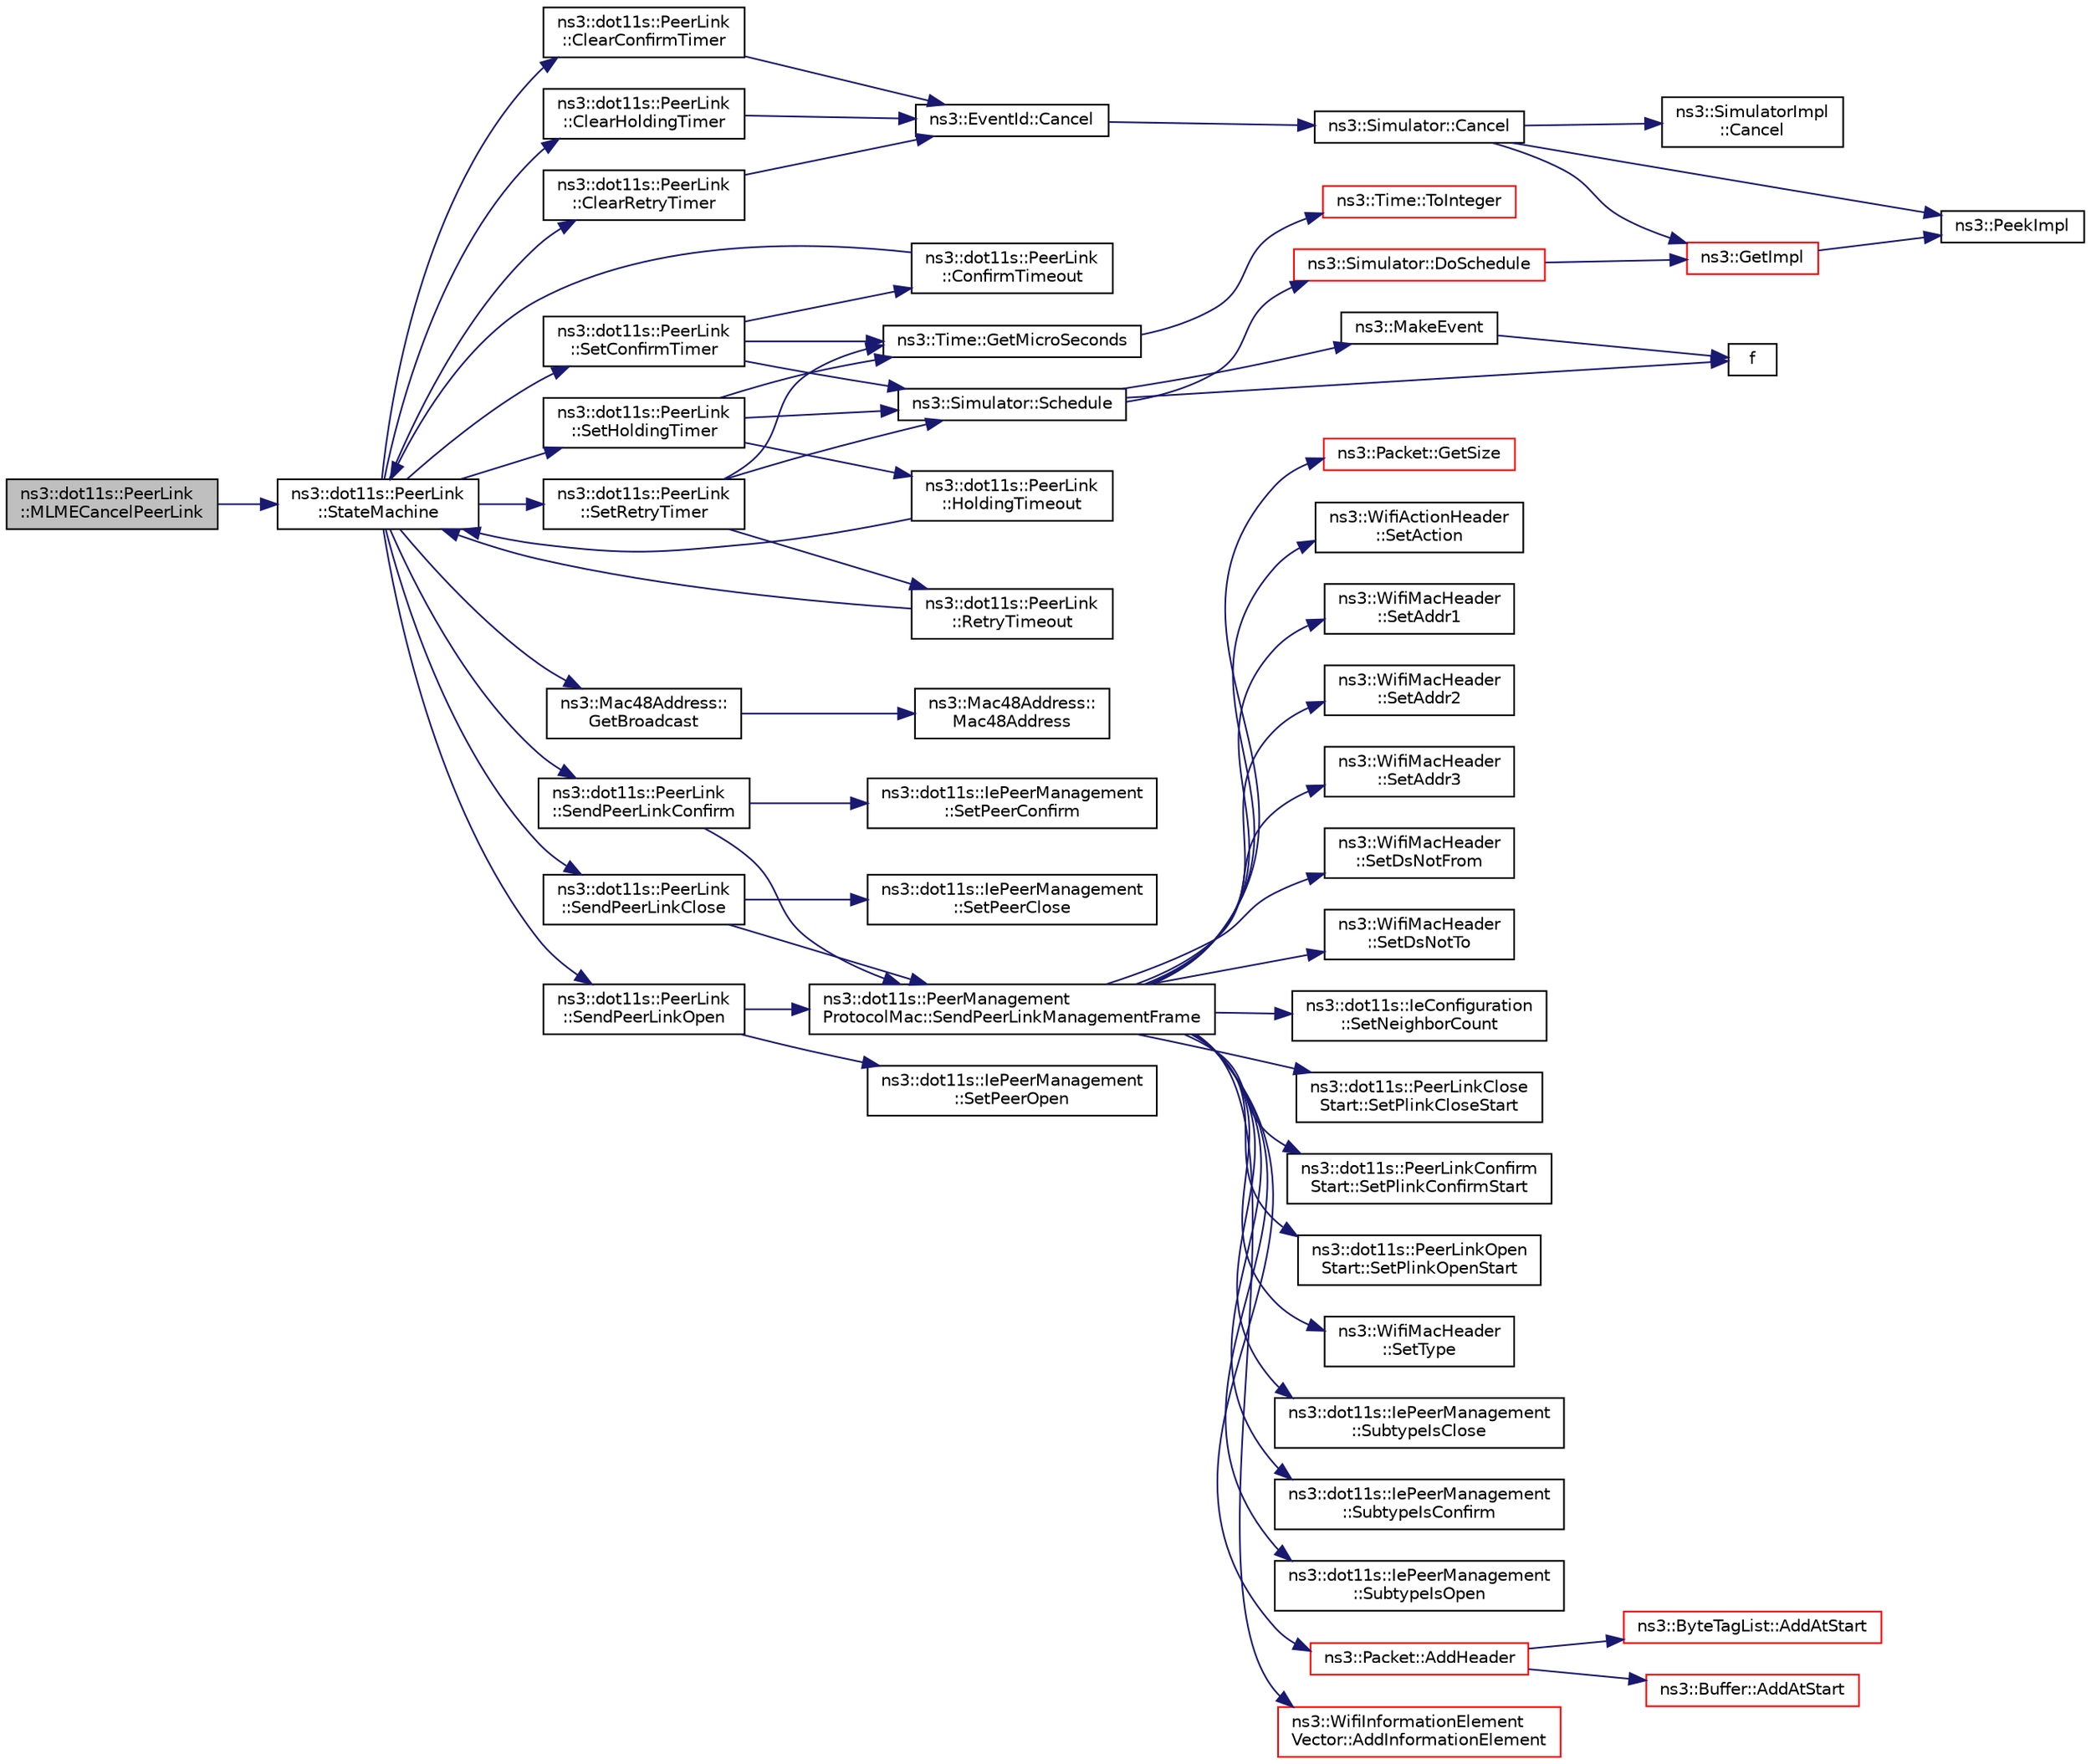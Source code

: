 digraph "ns3::dot11s::PeerLink::MLMECancelPeerLink"
{
 // LATEX_PDF_SIZE
  edge [fontname="Helvetica",fontsize="10",labelfontname="Helvetica",labelfontsize="10"];
  node [fontname="Helvetica",fontsize="10",shape=record];
  rankdir="LR";
  Node1 [label="ns3::dot11s::PeerLink\l::MLMECancelPeerLink",height=0.2,width=0.4,color="black", fillcolor="grey75", style="filled", fontcolor="black",tooltip="MLME-CancelPeerLink.request."];
  Node1 -> Node2 [color="midnightblue",fontsize="10",style="solid",fontname="Helvetica"];
  Node2 [label="ns3::dot11s::PeerLink\l::StateMachine",height=0.2,width=0.4,color="black", fillcolor="white", style="filled",URL="$classns3_1_1dot11s_1_1_peer_link.html#a4cc26e7fdbef0daafd1f6cc7d89fdd01",tooltip="State transition."];
  Node2 -> Node3 [color="midnightblue",fontsize="10",style="solid",fontname="Helvetica"];
  Node3 [label="ns3::dot11s::PeerLink\l::ClearConfirmTimer",height=0.2,width=0.4,color="black", fillcolor="white", style="filled",URL="$classns3_1_1dot11s_1_1_peer_link.html#a893c2266bae5bd222a406f5ca183f7d2",tooltip=" "];
  Node3 -> Node4 [color="midnightblue",fontsize="10",style="solid",fontname="Helvetica"];
  Node4 [label="ns3::EventId::Cancel",height=0.2,width=0.4,color="black", fillcolor="white", style="filled",URL="$classns3_1_1_event_id.html#a993ae94e48e014e1afd47edb16db7a11",tooltip="This method is syntactic sugar for the ns3::Simulator::Cancel method."];
  Node4 -> Node5 [color="midnightblue",fontsize="10",style="solid",fontname="Helvetica"];
  Node5 [label="ns3::Simulator::Cancel",height=0.2,width=0.4,color="black", fillcolor="white", style="filled",URL="$classns3_1_1_simulator.html#a1b903a62d6117ef28f7ba3c6500689bf",tooltip="Set the cancel bit on this event: the event's associated function will not be invoked when it expires..."];
  Node5 -> Node6 [color="midnightblue",fontsize="10",style="solid",fontname="Helvetica"];
  Node6 [label="ns3::SimulatorImpl\l::Cancel",height=0.2,width=0.4,color="black", fillcolor="white", style="filled",URL="$classns3_1_1_simulator_impl.html#ad117e616c99c915ddac6267a74804807",tooltip="Set the cancel bit on this event: the event's associated function will not be invoked when it expires..."];
  Node5 -> Node7 [color="midnightblue",fontsize="10",style="solid",fontname="Helvetica"];
  Node7 [label="ns3::GetImpl",height=0.2,width=0.4,color="red", fillcolor="white", style="filled",URL="$group__simulator.html#ga42eb4eddad41528d4d99794a3dae3fd0",tooltip="Get the SimulatorImpl singleton."];
  Node7 -> Node56 [color="midnightblue",fontsize="10",style="solid",fontname="Helvetica"];
  Node56 [label="ns3::PeekImpl",height=0.2,width=0.4,color="black", fillcolor="white", style="filled",URL="$group__simulator.html#ga233c5c38de117e4e4a5a9cd168694792",tooltip="Get the static SimulatorImpl instance."];
  Node5 -> Node56 [color="midnightblue",fontsize="10",style="solid",fontname="Helvetica"];
  Node2 -> Node58 [color="midnightblue",fontsize="10",style="solid",fontname="Helvetica"];
  Node58 [label="ns3::dot11s::PeerLink\l::ClearHoldingTimer",height=0.2,width=0.4,color="black", fillcolor="white", style="filled",URL="$classns3_1_1dot11s_1_1_peer_link.html#a8e61129229d61eb074964a6a24d5ed75",tooltip=" "];
  Node58 -> Node4 [color="midnightblue",fontsize="10",style="solid",fontname="Helvetica"];
  Node2 -> Node59 [color="midnightblue",fontsize="10",style="solid",fontname="Helvetica"];
  Node59 [label="ns3::dot11s::PeerLink\l::ClearRetryTimer",height=0.2,width=0.4,color="black", fillcolor="white", style="filled",URL="$classns3_1_1dot11s_1_1_peer_link.html#ae3f2f1d9e38f1aae12dcda017c4afc42",tooltip=" "];
  Node59 -> Node4 [color="midnightblue",fontsize="10",style="solid",fontname="Helvetica"];
  Node2 -> Node60 [color="midnightblue",fontsize="10",style="solid",fontname="Helvetica"];
  Node60 [label="ns3::Mac48Address::\lGetBroadcast",height=0.2,width=0.4,color="black", fillcolor="white", style="filled",URL="$classns3_1_1_mac48_address.html#a55156e302c6bf950c0b558365adbde84",tooltip=" "];
  Node60 -> Node61 [color="midnightblue",fontsize="10",style="solid",fontname="Helvetica"];
  Node61 [label="ns3::Mac48Address::\lMac48Address",height=0.2,width=0.4,color="black", fillcolor="white", style="filled",URL="$classns3_1_1_mac48_address.html#a17882c09fc6317d5bcf4efdb62a37d07",tooltip=" "];
  Node2 -> Node62 [color="midnightblue",fontsize="10",style="solid",fontname="Helvetica"];
  Node62 [label="ns3::dot11s::PeerLink\l::SendPeerLinkClose",height=0.2,width=0.4,color="black", fillcolor="white", style="filled",URL="$classns3_1_1dot11s_1_1_peer_link.html#a82b30e6a274ef9d033aafc69101620a2",tooltip=" "];
  Node62 -> Node63 [color="midnightblue",fontsize="10",style="solid",fontname="Helvetica"];
  Node63 [label="ns3::dot11s::PeerManagement\lProtocolMac::SendPeerLinkManagementFrame",height=0.2,width=0.4,color="black", fillcolor="white", style="filled",URL="$classns3_1_1dot11s_1_1_peer_management_protocol_mac.html#ac115ede0884b0aab008867d5f4354e38",tooltip="Send peer link management frame function."];
  Node63 -> Node64 [color="midnightblue",fontsize="10",style="solid",fontname="Helvetica"];
  Node64 [label="ns3::Packet::AddHeader",height=0.2,width=0.4,color="red", fillcolor="white", style="filled",URL="$classns3_1_1_packet.html#a465108c595a0bc592095cbcab1832ed8",tooltip="Add header to this packet."];
  Node64 -> Node65 [color="midnightblue",fontsize="10",style="solid",fontname="Helvetica"];
  Node65 [label="ns3::ByteTagList::AddAtStart",height=0.2,width=0.4,color="red", fillcolor="white", style="filled",URL="$classns3_1_1_byte_tag_list.html#acb4563fbe4299c55af41ba7a166b71d5",tooltip="Make sure that all offsets are bigger than prependOffset which represents the location where new byte..."];
  Node64 -> Node71 [color="midnightblue",fontsize="10",style="solid",fontname="Helvetica"];
  Node71 [label="ns3::Buffer::AddAtStart",height=0.2,width=0.4,color="red", fillcolor="white", style="filled",URL="$classns3_1_1_buffer.html#a8abd8164c3671d3dadc98fc66fade7b1",tooltip=" "];
  Node63 -> Node103 [color="midnightblue",fontsize="10",style="solid",fontname="Helvetica"];
  Node103 [label="ns3::WifiInformationElement\lVector::AddInformationElement",height=0.2,width=0.4,color="red", fillcolor="white", style="filled",URL="$classns3_1_1_wifi_information_element_vector.html#aa28c3ec3babb8fd9622c424b5e0beb3f",tooltip="add an IE, if maxSize has exceeded, returns false"];
  Node63 -> Node106 [color="midnightblue",fontsize="10",style="solid",fontname="Helvetica"];
  Node106 [label="ns3::Packet::GetSize",height=0.2,width=0.4,color="red", fillcolor="white", style="filled",URL="$classns3_1_1_packet.html#afff7cb1ff518ee6dc0d424e10a5ad6ec",tooltip="Returns the the size in bytes of the packet (including the zero-filled initial payload)."];
  Node63 -> Node108 [color="midnightblue",fontsize="10",style="solid",fontname="Helvetica"];
  Node108 [label="ns3::WifiActionHeader\l::SetAction",height=0.2,width=0.4,color="black", fillcolor="white", style="filled",URL="$classns3_1_1_wifi_action_header.html#ab904b1e476e1dd0e0426c84c5970a2eb",tooltip="Set action for this Action header."];
  Node63 -> Node109 [color="midnightblue",fontsize="10",style="solid",fontname="Helvetica"];
  Node109 [label="ns3::WifiMacHeader\l::SetAddr1",height=0.2,width=0.4,color="black", fillcolor="white", style="filled",URL="$classns3_1_1_wifi_mac_header.html#a6478a02b80d5c01657714c5c7a0ae1cb",tooltip="Fill the Address 1 field with the given address."];
  Node63 -> Node110 [color="midnightblue",fontsize="10",style="solid",fontname="Helvetica"];
  Node110 [label="ns3::WifiMacHeader\l::SetAddr2",height=0.2,width=0.4,color="black", fillcolor="white", style="filled",URL="$classns3_1_1_wifi_mac_header.html#ab6a0efdc43d39b5da5d17eae9665271d",tooltip="Fill the Address 2 field with the given address."];
  Node63 -> Node111 [color="midnightblue",fontsize="10",style="solid",fontname="Helvetica"];
  Node111 [label="ns3::WifiMacHeader\l::SetAddr3",height=0.2,width=0.4,color="black", fillcolor="white", style="filled",URL="$classns3_1_1_wifi_mac_header.html#ace2fd1624db247bd42cbe9182996bb0e",tooltip="Fill the Address 3 field with the given address."];
  Node63 -> Node112 [color="midnightblue",fontsize="10",style="solid",fontname="Helvetica"];
  Node112 [label="ns3::WifiMacHeader\l::SetDsNotFrom",height=0.2,width=0.4,color="black", fillcolor="white", style="filled",URL="$classns3_1_1_wifi_mac_header.html#a02edeb349da4aacc6b376fcf76ff99cc",tooltip="Un-set the From DS bit in the Frame Control field."];
  Node63 -> Node113 [color="midnightblue",fontsize="10",style="solid",fontname="Helvetica"];
  Node113 [label="ns3::WifiMacHeader\l::SetDsNotTo",height=0.2,width=0.4,color="black", fillcolor="white", style="filled",URL="$classns3_1_1_wifi_mac_header.html#a977cd5a09062bfc3660a23acdebd75ec",tooltip="Un-set the To DS bit in the Frame Control field."];
  Node63 -> Node114 [color="midnightblue",fontsize="10",style="solid",fontname="Helvetica"];
  Node114 [label="ns3::dot11s::IeConfiguration\l::SetNeighborCount",height=0.2,width=0.4,color="black", fillcolor="white", style="filled",URL="$classns3_1_1dot11s_1_1_ie_configuration.html#a001ab30e5eba1e25a3c998a64b87f824",tooltip="Set neighbor count."];
  Node63 -> Node115 [color="midnightblue",fontsize="10",style="solid",fontname="Helvetica"];
  Node115 [label="ns3::dot11s::PeerLinkClose\lStart::SetPlinkCloseStart",height=0.2,width=0.4,color="black", fillcolor="white", style="filled",URL="$classns3_1_1dot11s_1_1_peer_link_close_start.html#aba1cca0da9169bc5fd483c11f246e01f",tooltip="Set peer link close start fields."];
  Node63 -> Node116 [color="midnightblue",fontsize="10",style="solid",fontname="Helvetica"];
  Node116 [label="ns3::dot11s::PeerLinkConfirm\lStart::SetPlinkConfirmStart",height=0.2,width=0.4,color="black", fillcolor="white", style="filled",URL="$classns3_1_1dot11s_1_1_peer_link_confirm_start.html#a470a52f4ec0f19b01f5fcb986364af76",tooltip="Set peer link confirm start fields."];
  Node63 -> Node117 [color="midnightblue",fontsize="10",style="solid",fontname="Helvetica"];
  Node117 [label="ns3::dot11s::PeerLinkOpen\lStart::SetPlinkOpenStart",height=0.2,width=0.4,color="black", fillcolor="white", style="filled",URL="$classns3_1_1dot11s_1_1_peer_link_open_start.html#a714f460c174567335458883ca229bae7",tooltip="Set peer link open start fields."];
  Node63 -> Node118 [color="midnightblue",fontsize="10",style="solid",fontname="Helvetica"];
  Node118 [label="ns3::WifiMacHeader\l::SetType",height=0.2,width=0.4,color="black", fillcolor="white", style="filled",URL="$classns3_1_1_wifi_mac_header.html#a71172371f11f1cfcb3912bb03134c285",tooltip="Set Type/Subtype values with the correct values depending on the given type."];
  Node63 -> Node119 [color="midnightblue",fontsize="10",style="solid",fontname="Helvetica"];
  Node119 [label="ns3::dot11s::IePeerManagement\l::SubtypeIsClose",height=0.2,width=0.4,color="black", fillcolor="white", style="filled",URL="$classns3_1_1dot11s_1_1_ie_peer_management.html#a5a26699b412e960048a03085803cb6b6",tooltip="Subtype is close function."];
  Node63 -> Node120 [color="midnightblue",fontsize="10",style="solid",fontname="Helvetica"];
  Node120 [label="ns3::dot11s::IePeerManagement\l::SubtypeIsConfirm",height=0.2,width=0.4,color="black", fillcolor="white", style="filled",URL="$classns3_1_1dot11s_1_1_ie_peer_management.html#a6d4e1ae9b024e7b4df727296c8e66a12",tooltip="Subtype is confirm function."];
  Node63 -> Node121 [color="midnightblue",fontsize="10",style="solid",fontname="Helvetica"];
  Node121 [label="ns3::dot11s::IePeerManagement\l::SubtypeIsOpen",height=0.2,width=0.4,color="black", fillcolor="white", style="filled",URL="$classns3_1_1dot11s_1_1_ie_peer_management.html#a35fd2f962c629c80d25d138cf8457e5c",tooltip="Subtype is open function."];
  Node62 -> Node122 [color="midnightblue",fontsize="10",style="solid",fontname="Helvetica"];
  Node122 [label="ns3::dot11s::IePeerManagement\l::SetPeerClose",height=0.2,width=0.4,color="black", fillcolor="white", style="filled",URL="$classns3_1_1dot11s_1_1_ie_peer_management.html#a9f112351e19200bcac0b8ca56c98ec0b",tooltip="Set peer close function."];
  Node2 -> Node123 [color="midnightblue",fontsize="10",style="solid",fontname="Helvetica"];
  Node123 [label="ns3::dot11s::PeerLink\l::SendPeerLinkConfirm",height=0.2,width=0.4,color="black", fillcolor="white", style="filled",URL="$classns3_1_1dot11s_1_1_peer_link.html#ac215e2692e08500e26c6edee4b313a59",tooltip=" "];
  Node123 -> Node63 [color="midnightblue",fontsize="10",style="solid",fontname="Helvetica"];
  Node123 -> Node124 [color="midnightblue",fontsize="10",style="solid",fontname="Helvetica"];
  Node124 [label="ns3::dot11s::IePeerManagement\l::SetPeerConfirm",height=0.2,width=0.4,color="black", fillcolor="white", style="filled",URL="$classns3_1_1dot11s_1_1_ie_peer_management.html#a74a7ff00dbc4a2bbe0bf28b746ffb53e",tooltip="Set peer confirm function."];
  Node2 -> Node125 [color="midnightblue",fontsize="10",style="solid",fontname="Helvetica"];
  Node125 [label="ns3::dot11s::PeerLink\l::SendPeerLinkOpen",height=0.2,width=0.4,color="black", fillcolor="white", style="filled",URL="$classns3_1_1dot11s_1_1_peer_link.html#a1ee0f0d4aa18659ed70b25c680add650",tooltip=" "];
  Node125 -> Node63 [color="midnightblue",fontsize="10",style="solid",fontname="Helvetica"];
  Node125 -> Node126 [color="midnightblue",fontsize="10",style="solid",fontname="Helvetica"];
  Node126 [label="ns3::dot11s::IePeerManagement\l::SetPeerOpen",height=0.2,width=0.4,color="black", fillcolor="white", style="filled",URL="$classns3_1_1dot11s_1_1_ie_peer_management.html#a8a148e933b7ea49cdad661f0d18357df",tooltip="Set peer open function."];
  Node2 -> Node127 [color="midnightblue",fontsize="10",style="solid",fontname="Helvetica"];
  Node127 [label="ns3::dot11s::PeerLink\l::SetConfirmTimer",height=0.2,width=0.4,color="black", fillcolor="white", style="filled",URL="$classns3_1_1dot11s_1_1_peer_link.html#ab7f793f0d95207a35f9f670aa86ea414",tooltip=" "];
  Node127 -> Node128 [color="midnightblue",fontsize="10",style="solid",fontname="Helvetica"];
  Node128 [label="ns3::dot11s::PeerLink\l::ConfirmTimeout",height=0.2,width=0.4,color="black", fillcolor="white", style="filled",URL="$classns3_1_1dot11s_1_1_peer_link.html#a61d3100763f4a9b377571248199b0ff5",tooltip="The number of interface I am associated with."];
  Node128 -> Node2 [color="midnightblue",fontsize="10",style="solid",fontname="Helvetica"];
  Node127 -> Node129 [color="midnightblue",fontsize="10",style="solid",fontname="Helvetica"];
  Node129 [label="ns3::Time::GetMicroSeconds",height=0.2,width=0.4,color="black", fillcolor="white", style="filled",URL="$classns3_1_1_time.html#a0b012c8e774fc7b96cad91a05c8e0122",tooltip="Get an approximation of the time stored in this instance in the indicated unit."];
  Node129 -> Node130 [color="midnightblue",fontsize="10",style="solid",fontname="Helvetica"];
  Node130 [label="ns3::Time::ToInteger",height=0.2,width=0.4,color="red", fillcolor="white", style="filled",URL="$classns3_1_1_time.html#a4bd2d3c8a919e4b57e60692b53db4a61",tooltip="Get the Time value expressed in a particular unit."];
  Node127 -> Node139 [color="midnightblue",fontsize="10",style="solid",fontname="Helvetica"];
  Node139 [label="ns3::Simulator::Schedule",height=0.2,width=0.4,color="black", fillcolor="white", style="filled",URL="$classns3_1_1_simulator.html#a3da7d28335c8ac0e3e86781f766df241",tooltip="Schedule an event to expire after delay."];
  Node139 -> Node140 [color="midnightblue",fontsize="10",style="solid",fontname="Helvetica"];
  Node140 [label="ns3::Simulator::DoSchedule",height=0.2,width=0.4,color="red", fillcolor="white", style="filled",URL="$classns3_1_1_simulator.html#a47af23973938819bdc89cb2807e09ed5",tooltip="Implementation of the various Schedule methods."];
  Node140 -> Node7 [color="midnightblue",fontsize="10",style="solid",fontname="Helvetica"];
  Node139 -> Node149 [color="midnightblue",fontsize="10",style="solid",fontname="Helvetica"];
  Node149 [label="f",height=0.2,width=0.4,color="black", fillcolor="white", style="filled",URL="$80211b_8c.html#ae7ffc1a8f84fa47a0812b2f2b9627132",tooltip=" "];
  Node139 -> Node150 [color="midnightblue",fontsize="10",style="solid",fontname="Helvetica"];
  Node150 [label="ns3::MakeEvent",height=0.2,width=0.4,color="black", fillcolor="white", style="filled",URL="$group__makeeventfnptr.html#ga289a28a2497c18a9bd299e5e2014094b",tooltip="Make an EventImpl from a function pointer taking varying numbers of arguments."];
  Node150 -> Node149 [color="midnightblue",fontsize="10",style="solid",fontname="Helvetica"];
  Node2 -> Node151 [color="midnightblue",fontsize="10",style="solid",fontname="Helvetica"];
  Node151 [label="ns3::dot11s::PeerLink\l::SetHoldingTimer",height=0.2,width=0.4,color="black", fillcolor="white", style="filled",URL="$classns3_1_1dot11s_1_1_peer_link.html#a270a9aa7945fa680b2c03e5b5d20f3c0",tooltip=" "];
  Node151 -> Node129 [color="midnightblue",fontsize="10",style="solid",fontname="Helvetica"];
  Node151 -> Node152 [color="midnightblue",fontsize="10",style="solid",fontname="Helvetica"];
  Node152 [label="ns3::dot11s::PeerLink\l::HoldingTimeout",height=0.2,width=0.4,color="black", fillcolor="white", style="filled",URL="$classns3_1_1dot11s_1_1_peer_link.html#aca3f4d3e0cd9305f88f968aa8c5dcadd",tooltip="The number of interface I am associated with."];
  Node152 -> Node2 [color="midnightblue",fontsize="10",style="solid",fontname="Helvetica"];
  Node151 -> Node139 [color="midnightblue",fontsize="10",style="solid",fontname="Helvetica"];
  Node2 -> Node153 [color="midnightblue",fontsize="10",style="solid",fontname="Helvetica"];
  Node153 [label="ns3::dot11s::PeerLink\l::SetRetryTimer",height=0.2,width=0.4,color="black", fillcolor="white", style="filled",URL="$classns3_1_1dot11s_1_1_peer_link.html#a427403516dd5b94b100d6e924d230146",tooltip=" "];
  Node153 -> Node129 [color="midnightblue",fontsize="10",style="solid",fontname="Helvetica"];
  Node153 -> Node154 [color="midnightblue",fontsize="10",style="solid",fontname="Helvetica"];
  Node154 [label="ns3::dot11s::PeerLink\l::RetryTimeout",height=0.2,width=0.4,color="black", fillcolor="white", style="filled",URL="$classns3_1_1dot11s_1_1_peer_link.html#a36d427d1e395c27c7b7b577d6dad4c63",tooltip="The number of interface I am associated with."];
  Node154 -> Node2 [color="midnightblue",fontsize="10",style="solid",fontname="Helvetica"];
  Node153 -> Node139 [color="midnightblue",fontsize="10",style="solid",fontname="Helvetica"];
}
